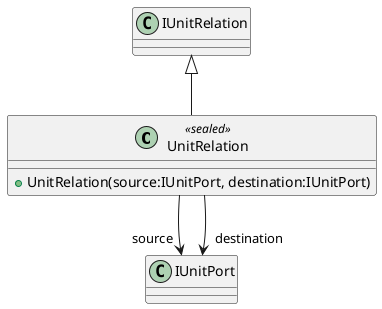 @startuml
class UnitRelation <<sealed>> {
    + UnitRelation(source:IUnitPort, destination:IUnitPort)
}
IUnitRelation <|-- UnitRelation
UnitRelation --> "source" IUnitPort
UnitRelation --> "destination" IUnitPort
@enduml

